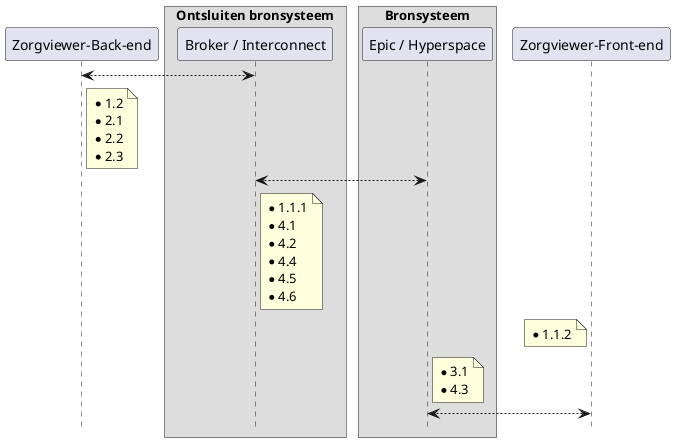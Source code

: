 @startuml
!pragma teoz true
hide footbox

participant "Zorgviewer-Back-end" as zvbe
box "Ontsluiten bronsysteem"
participant "Broker / Interconnect" as broker
end box
box "Bronsysteem"
participant "Epic / Hyperspace" as epic
end box
participant "Zorgviewer-Front-end" as zvfe

zvbe <--> broker
note right zvbe
* 1.2
* 2.1
* 2.2
* 2.3
end note
broker <--> epic
note right broker
* 1.1.1
* 4.1
* 4.2
* 4.4
* 4.5
* 4.6
end note
note left zvfe
* 1.1.2
end note
note right epic
* 3.1
* 4.3
end note
epic <--> zvfe

@enduml